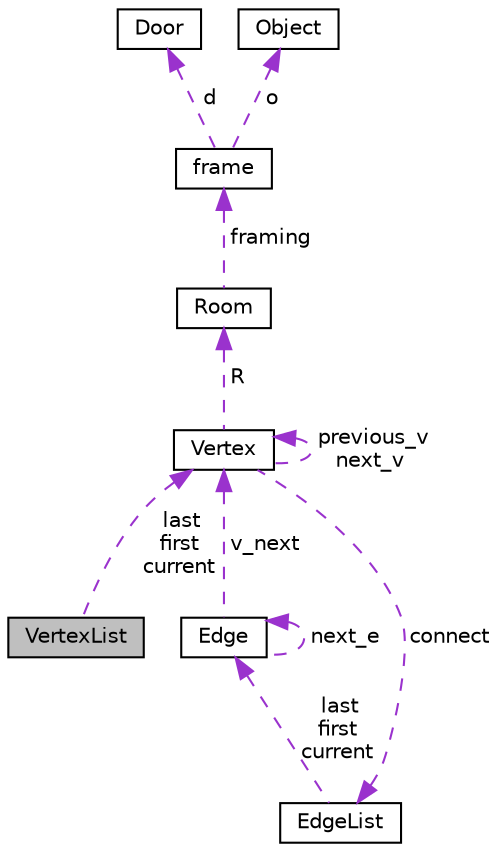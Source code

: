 digraph "VertexList"
{
 // LATEX_PDF_SIZE
  edge [fontname="Helvetica",fontsize="10",labelfontname="Helvetica",labelfontsize="10"];
  node [fontname="Helvetica",fontsize="10",shape=record];
  Node1 [label="VertexList",height=0.2,width=0.4,color="black", fillcolor="grey75", style="filled", fontcolor="black",tooltip=" "];
  Node2 -> Node1 [dir="back",color="darkorchid3",fontsize="10",style="dashed",label=" last\nfirst\ncurrent" ,fontname="Helvetica"];
  Node2 [label="Vertex",height=0.2,width=0.4,color="black", fillcolor="white", style="filled",URL="$struct_vertex.html",tooltip=" "];
  Node2 -> Node2 [dir="back",color="darkorchid3",fontsize="10",style="dashed",label=" previous_v\nnext_v" ,fontname="Helvetica"];
  Node3 -> Node2 [dir="back",color="darkorchid3",fontsize="10",style="dashed",label=" R" ,fontname="Helvetica"];
  Node3 [label="Room",height=0.2,width=0.4,color="black", fillcolor="white", style="filled",URL="$struct_room.html",tooltip=" "];
  Node4 -> Node3 [dir="back",color="darkorchid3",fontsize="10",style="dashed",label=" framing" ,fontname="Helvetica"];
  Node4 [label="frame",height=0.2,width=0.4,color="black", fillcolor="white", style="filled",URL="$structframe.html",tooltip=" "];
  Node5 -> Node4 [dir="back",color="darkorchid3",fontsize="10",style="dashed",label=" d" ,fontname="Helvetica"];
  Node5 [label="Door",height=0.2,width=0.4,color="black", fillcolor="white", style="filled",URL="$struct_door.html",tooltip=" "];
  Node6 -> Node4 [dir="back",color="darkorchid3",fontsize="10",style="dashed",label=" o" ,fontname="Helvetica"];
  Node6 [label="Object",height=0.2,width=0.4,color="black", fillcolor="white", style="filled",URL="$struct_object.html",tooltip=" "];
  Node7 -> Node2 [dir="back",color="darkorchid3",fontsize="10",style="dashed",label=" connect" ,fontname="Helvetica"];
  Node7 [label="EdgeList",height=0.2,width=0.4,color="black", fillcolor="white", style="filled",URL="$struct_edge_list.html",tooltip=" "];
  Node8 -> Node7 [dir="back",color="darkorchid3",fontsize="10",style="dashed",label=" last\nfirst\ncurrent" ,fontname="Helvetica"];
  Node8 [label="Edge",height=0.2,width=0.4,color="black", fillcolor="white", style="filled",URL="$struct_edge.html",tooltip=" "];
  Node2 -> Node8 [dir="back",color="darkorchid3",fontsize="10",style="dashed",label=" v_next" ,fontname="Helvetica"];
  Node8 -> Node8 [dir="back",color="darkorchid3",fontsize="10",style="dashed",label=" next_e" ,fontname="Helvetica"];
}
